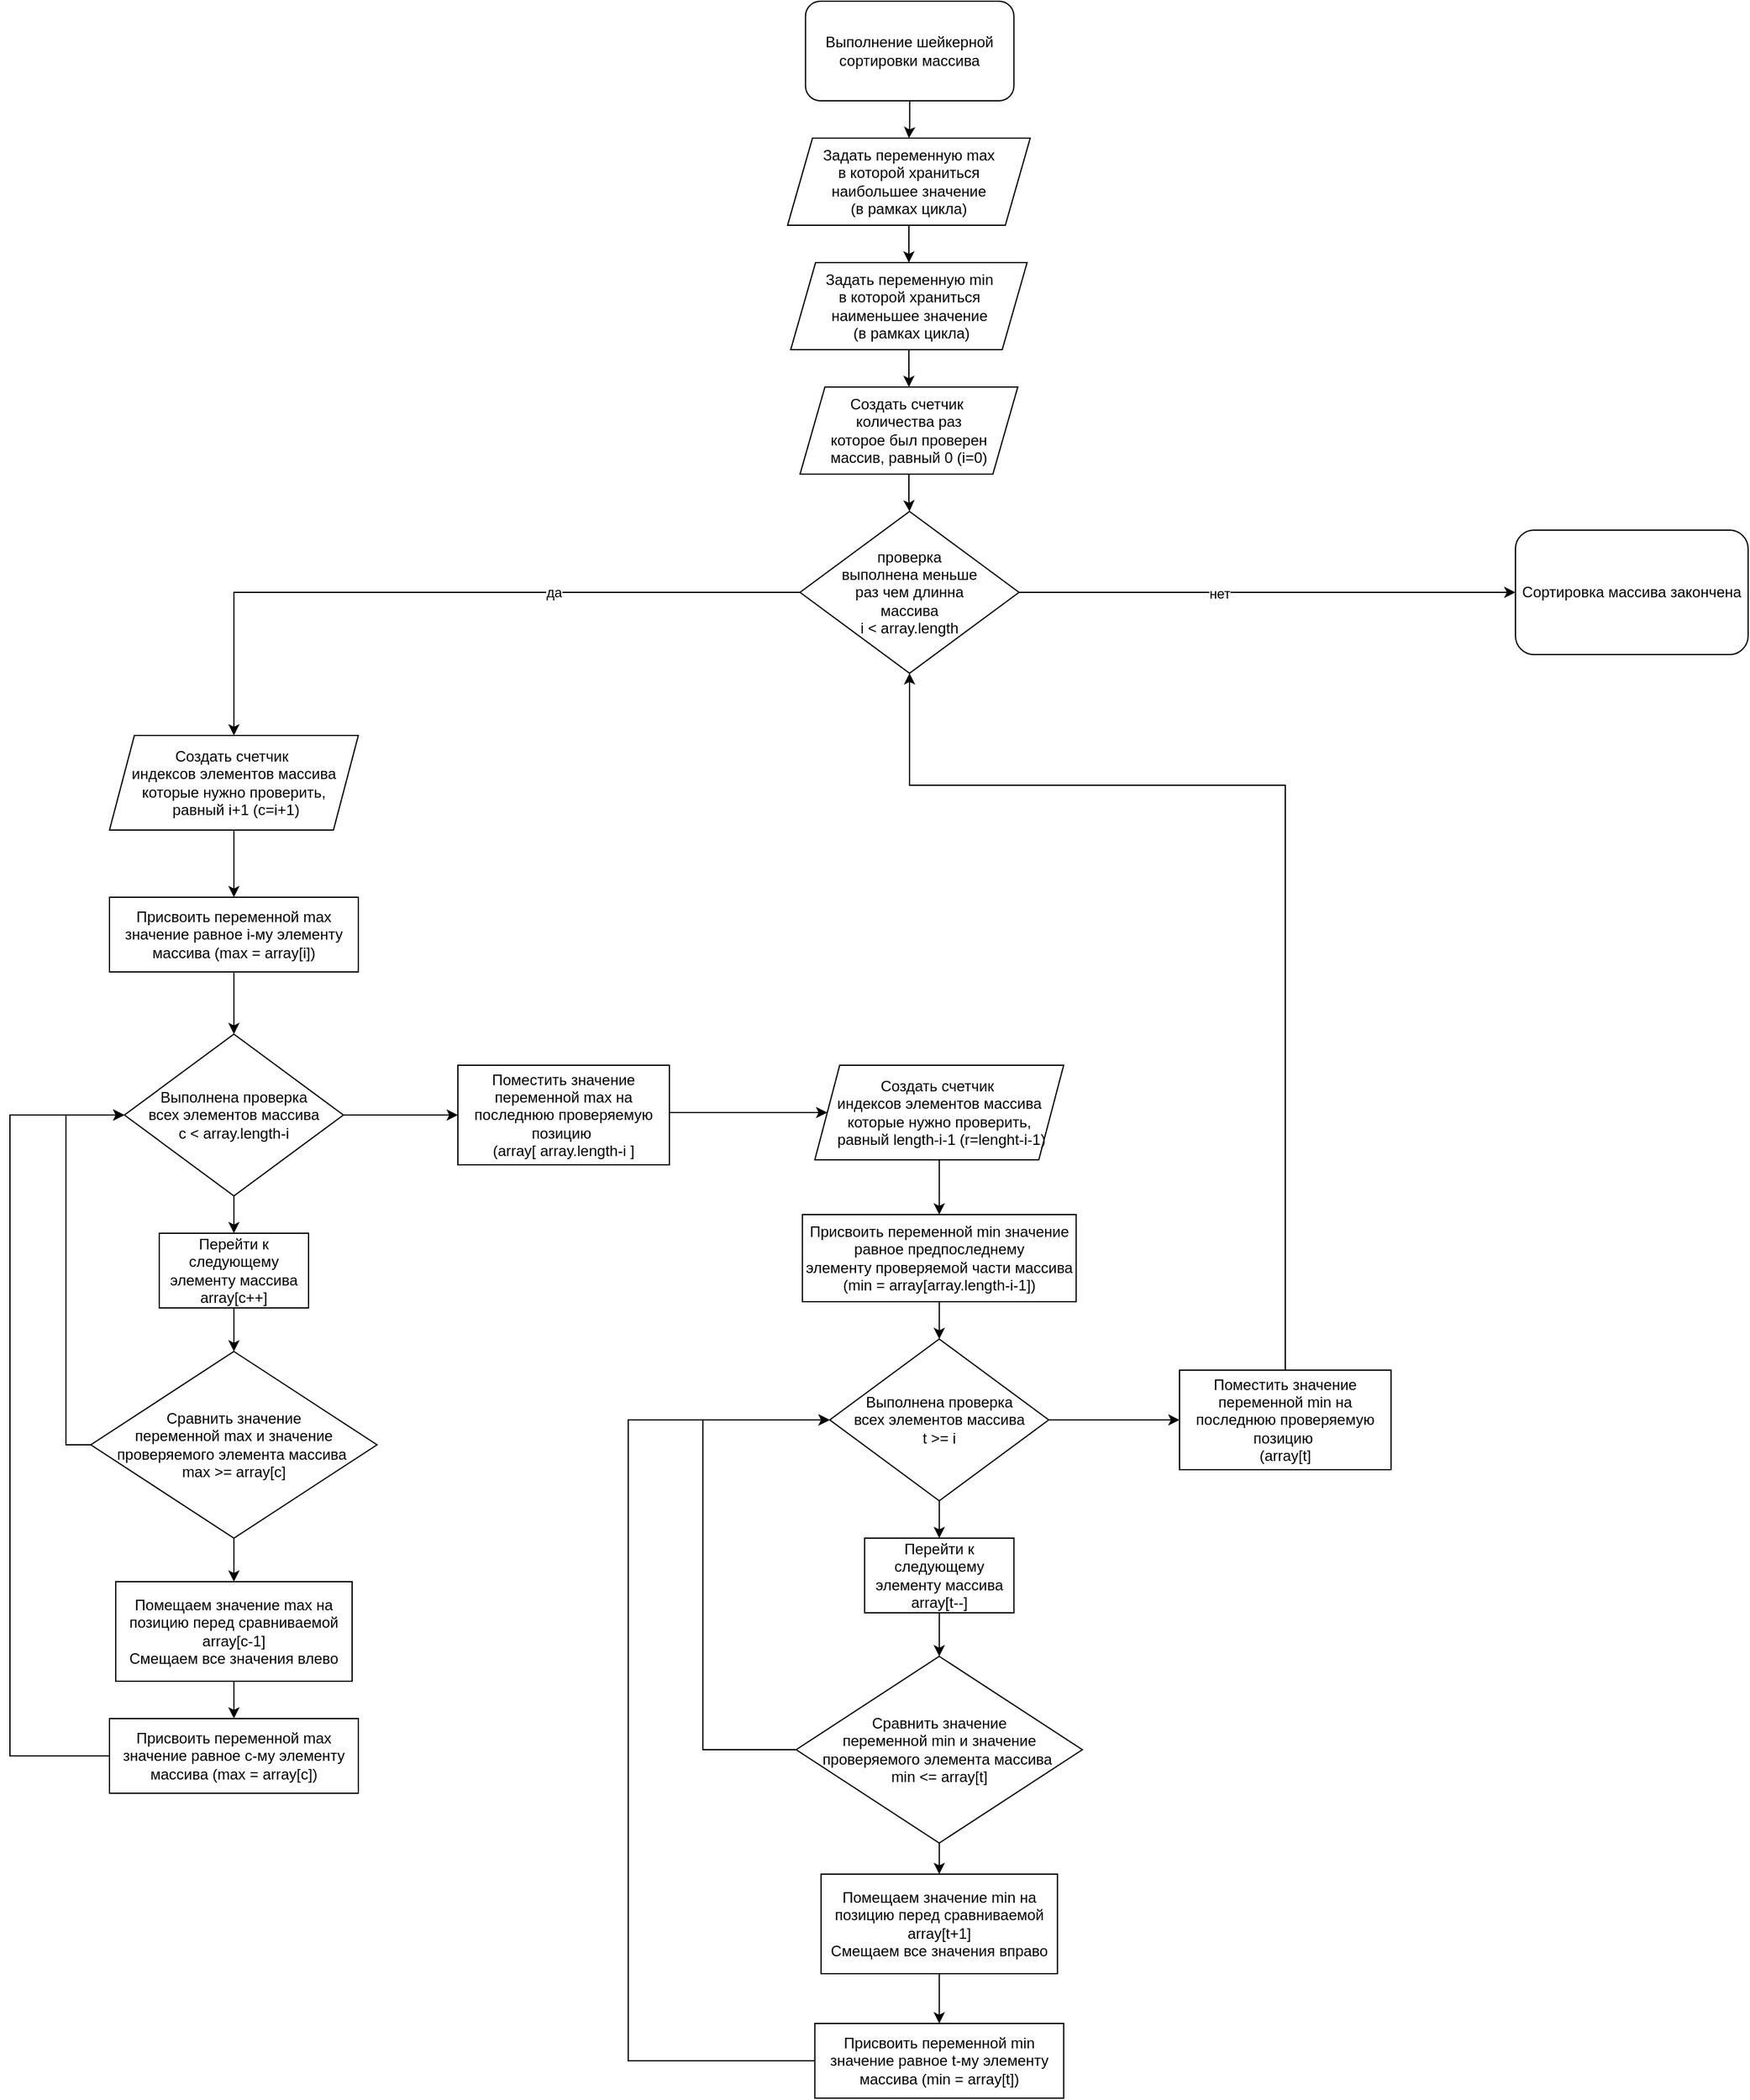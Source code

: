 <mxfile version="21.2.1" type="device">
  <diagram name="Страница 1" id="agckuzptGgNDzWJZTM2m">
    <mxGraphModel dx="2261" dy="788" grid="1" gridSize="10" guides="1" tooltips="1" connect="1" arrows="1" fold="1" page="1" pageScale="1" pageWidth="827" pageHeight="1169" math="0" shadow="0">
      <root>
        <mxCell id="0" />
        <mxCell id="1" parent="0" />
        <mxCell id="od9hriKUXcRxosaeJMS2-41" value="" style="edgeStyle=orthogonalEdgeStyle;rounded=0;orthogonalLoop=1;jettySize=auto;html=1;" parent="1" source="od9hriKUXcRxosaeJMS2-1" target="od9hriKUXcRxosaeJMS2-2" edge="1">
          <mxGeometry relative="1" as="geometry" />
        </mxCell>
        <mxCell id="od9hriKUXcRxosaeJMS2-1" value="Выполнение шейкерной сортировки массива" style="rounded=1;whiteSpace=wrap;html=1;" parent="1" vertex="1">
          <mxGeometry x="319.39" y="20" width="167.5" height="80" as="geometry" />
        </mxCell>
        <mxCell id="od9hriKUXcRxosaeJMS2-42" value="" style="edgeStyle=orthogonalEdgeStyle;rounded=0;orthogonalLoop=1;jettySize=auto;html=1;" parent="1" source="od9hriKUXcRxosaeJMS2-2" target="od9hriKUXcRxosaeJMS2-6" edge="1">
          <mxGeometry relative="1" as="geometry" />
        </mxCell>
        <mxCell id="od9hriKUXcRxosaeJMS2-2" value="Задать переменную max &lt;br&gt;в которой храниться &lt;br&gt;наибольшее значение&lt;br&gt;(в рамках цикла)" style="shape=parallelogram;perimeter=parallelogramPerimeter;whiteSpace=wrap;html=1;fixedSize=1;" parent="1" vertex="1">
          <mxGeometry x="305" y="130" width="195" height="70" as="geometry" />
        </mxCell>
        <mxCell id="od9hriKUXcRxosaeJMS2-89" value="" style="edgeStyle=orthogonalEdgeStyle;rounded=0;orthogonalLoop=1;jettySize=auto;html=1;" parent="1" source="od9hriKUXcRxosaeJMS2-3" target="od9hriKUXcRxosaeJMS2-53" edge="1">
          <mxGeometry relative="1" as="geometry" />
        </mxCell>
        <mxCell id="od9hriKUXcRxosaeJMS2-3" value="Присвоить переменной max значение равное i-му элементу массива (max = array[i])" style="rounded=0;whiteSpace=wrap;html=1;" parent="1" vertex="1">
          <mxGeometry x="-240" y="740" width="200" height="60" as="geometry" />
        </mxCell>
        <mxCell id="od9hriKUXcRxosaeJMS2-44" value="" style="edgeStyle=orthogonalEdgeStyle;rounded=0;orthogonalLoop=1;jettySize=auto;html=1;" parent="1" source="od9hriKUXcRxosaeJMS2-6" target="od9hriKUXcRxosaeJMS2-43" edge="1">
          <mxGeometry relative="1" as="geometry" />
        </mxCell>
        <mxCell id="od9hriKUXcRxosaeJMS2-6" value="Задать переменную min&lt;br style=&quot;border-color: var(--border-color);&quot;&gt;в которой храниться&lt;br style=&quot;border-color: var(--border-color);&quot;&gt;наименьшее значение&lt;br&gt;&amp;nbsp;(в рамках цикла)" style="shape=parallelogram;perimeter=parallelogramPerimeter;whiteSpace=wrap;html=1;fixedSize=1;" parent="1" vertex="1">
          <mxGeometry x="307.5" y="230" width="190" height="70" as="geometry" />
        </mxCell>
        <mxCell id="od9hriKUXcRxosaeJMS2-46" value="" style="edgeStyle=orthogonalEdgeStyle;rounded=0;orthogonalLoop=1;jettySize=auto;html=1;" parent="1" source="od9hriKUXcRxosaeJMS2-43" target="od9hriKUXcRxosaeJMS2-45" edge="1">
          <mxGeometry relative="1" as="geometry" />
        </mxCell>
        <mxCell id="od9hriKUXcRxosaeJMS2-43" value="Создать счетчик&amp;nbsp;&lt;br&gt;количества раз &lt;br&gt;которое был проверен &lt;br&gt;массив, равный 0 (i=0)" style="shape=parallelogram;perimeter=parallelogramPerimeter;whiteSpace=wrap;html=1;fixedSize=1;" parent="1" vertex="1">
          <mxGeometry x="315" y="330" width="175" height="70" as="geometry" />
        </mxCell>
        <mxCell id="od9hriKUXcRxosaeJMS2-48" value="" style="edgeStyle=orthogonalEdgeStyle;rounded=0;orthogonalLoop=1;jettySize=auto;html=1;" parent="1" source="od9hriKUXcRxosaeJMS2-45" target="od9hriKUXcRxosaeJMS2-47" edge="1">
          <mxGeometry relative="1" as="geometry" />
        </mxCell>
        <mxCell id="od9hriKUXcRxosaeJMS2-49" value="нет" style="edgeLabel;html=1;align=center;verticalAlign=middle;resizable=0;points=[];" parent="od9hriKUXcRxosaeJMS2-48" vertex="1" connectable="0">
          <mxGeometry x="-0.194" y="-1" relative="1" as="geometry">
            <mxPoint as="offset" />
          </mxGeometry>
        </mxCell>
        <mxCell id="od9hriKUXcRxosaeJMS2-50" value="" style="edgeStyle=orthogonalEdgeStyle;rounded=0;orthogonalLoop=1;jettySize=auto;html=1;entryX=0.5;entryY=0;entryDx=0;entryDy=0;" parent="1" source="od9hriKUXcRxosaeJMS2-45" target="od9hriKUXcRxosaeJMS2-52" edge="1">
          <mxGeometry relative="1" as="geometry" />
        </mxCell>
        <mxCell id="od9hriKUXcRxosaeJMS2-87" value="да" style="edgeLabel;html=1;align=center;verticalAlign=middle;resizable=0;points=[];" parent="od9hriKUXcRxosaeJMS2-50" vertex="1" connectable="0">
          <mxGeometry x="-0.305" relative="1" as="geometry">
            <mxPoint as="offset" />
          </mxGeometry>
        </mxCell>
        <mxCell id="od9hriKUXcRxosaeJMS2-45" value="проверка &lt;br&gt;выполнена меньше &lt;br&gt;раз чем длинна &lt;br&gt;массива&lt;br&gt;i &amp;lt; array.length" style="rhombus;whiteSpace=wrap;html=1;" parent="1" vertex="1">
          <mxGeometry x="315" y="430" width="176" height="130" as="geometry" />
        </mxCell>
        <mxCell id="od9hriKUXcRxosaeJMS2-47" value="Сортировка массива закончена" style="rounded=1;whiteSpace=wrap;html=1;" parent="1" vertex="1">
          <mxGeometry x="890" y="445" width="187" height="100" as="geometry" />
        </mxCell>
        <mxCell id="od9hriKUXcRxosaeJMS2-88" value="" style="edgeStyle=orthogonalEdgeStyle;rounded=0;orthogonalLoop=1;jettySize=auto;html=1;" parent="1" source="od9hriKUXcRxosaeJMS2-52" target="od9hriKUXcRxosaeJMS2-3" edge="1">
          <mxGeometry relative="1" as="geometry" />
        </mxCell>
        <mxCell id="od9hriKUXcRxosaeJMS2-52" value="Создать счетчик&amp;nbsp;&lt;br style=&quot;border-color: var(--border-color);&quot;&gt;индексов элементов массива которые нужно проверить,&lt;br&gt;&amp;nbsp;равный i+1 (с=i+1)" style="shape=parallelogram;perimeter=parallelogramPerimeter;whiteSpace=wrap;html=1;fixedSize=1;" parent="1" vertex="1">
          <mxGeometry x="-240" y="610" width="200" height="76" as="geometry" />
        </mxCell>
        <mxCell id="od9hriKUXcRxosaeJMS2-59" value="" style="edgeStyle=orthogonalEdgeStyle;rounded=0;orthogonalLoop=1;jettySize=auto;html=1;" parent="1" source="od9hriKUXcRxosaeJMS2-53" target="od9hriKUXcRxosaeJMS2-58" edge="1">
          <mxGeometry relative="1" as="geometry" />
        </mxCell>
        <mxCell id="od9hriKUXcRxosaeJMS2-68" value="" style="edgeStyle=orthogonalEdgeStyle;rounded=0;orthogonalLoop=1;jettySize=auto;html=1;entryX=0;entryY=0.5;entryDx=0;entryDy=0;" parent="1" source="od9hriKUXcRxosaeJMS2-53" target="od9hriKUXcRxosaeJMS2-67" edge="1">
          <mxGeometry relative="1" as="geometry">
            <mxPoint x="40" y="915" as="targetPoint" />
          </mxGeometry>
        </mxCell>
        <mxCell id="od9hriKUXcRxosaeJMS2-53" value="Выполнена проверка &lt;br&gt;всех&amp;nbsp;элементов массива&lt;br&gt;с &amp;lt; array.length-i" style="rhombus;whiteSpace=wrap;html=1;" parent="1" vertex="1">
          <mxGeometry x="-228" y="850" width="176" height="130" as="geometry" />
        </mxCell>
        <mxCell id="od9hriKUXcRxosaeJMS2-61" style="edgeStyle=orthogonalEdgeStyle;rounded=0;orthogonalLoop=1;jettySize=auto;html=1;exitX=0;exitY=0.5;exitDx=0;exitDy=0;entryX=0;entryY=0.5;entryDx=0;entryDy=0;" parent="1" source="od9hriKUXcRxosaeJMS2-55" target="od9hriKUXcRxosaeJMS2-53" edge="1">
          <mxGeometry relative="1" as="geometry" />
        </mxCell>
        <mxCell id="od9hriKUXcRxosaeJMS2-63" value="" style="edgeStyle=orthogonalEdgeStyle;rounded=0;orthogonalLoop=1;jettySize=auto;html=1;" parent="1" source="od9hriKUXcRxosaeJMS2-55" target="od9hriKUXcRxosaeJMS2-62" edge="1">
          <mxGeometry relative="1" as="geometry" />
        </mxCell>
        <mxCell id="od9hriKUXcRxosaeJMS2-55" value="Сравнить значение &lt;br&gt;переменной max и значение проверяемого элемента массива&amp;nbsp;&lt;br&gt;max &amp;gt;= array[c]" style="rhombus;whiteSpace=wrap;html=1;" parent="1" vertex="1">
          <mxGeometry x="-255" y="1105" width="230" height="150" as="geometry" />
        </mxCell>
        <mxCell id="od9hriKUXcRxosaeJMS2-60" value="" style="edgeStyle=orthogonalEdgeStyle;rounded=0;orthogonalLoop=1;jettySize=auto;html=1;" parent="1" source="od9hriKUXcRxosaeJMS2-58" target="od9hriKUXcRxosaeJMS2-55" edge="1">
          <mxGeometry relative="1" as="geometry" />
        </mxCell>
        <mxCell id="od9hriKUXcRxosaeJMS2-58" value="Перейти к следующему элементу массива&lt;br&gt;array[c++]" style="rounded=0;whiteSpace=wrap;html=1;" parent="1" vertex="1">
          <mxGeometry x="-200" y="1010" width="120" height="60" as="geometry" />
        </mxCell>
        <mxCell id="od9hriKUXcRxosaeJMS2-65" value="" style="edgeStyle=orthogonalEdgeStyle;rounded=0;orthogonalLoop=1;jettySize=auto;html=1;" parent="1" source="od9hriKUXcRxosaeJMS2-62" target="od9hriKUXcRxosaeJMS2-64" edge="1">
          <mxGeometry relative="1" as="geometry" />
        </mxCell>
        <mxCell id="od9hriKUXcRxosaeJMS2-62" value="Помещаем значение max на позицию перед сравниваемой &lt;br&gt;array[c-1]&lt;br&gt;Смещаем все значения влево" style="rounded=0;whiteSpace=wrap;html=1;" parent="1" vertex="1">
          <mxGeometry x="-235" y="1290" width="190" height="80" as="geometry" />
        </mxCell>
        <mxCell id="od9hriKUXcRxosaeJMS2-66" style="edgeStyle=orthogonalEdgeStyle;rounded=0;orthogonalLoop=1;jettySize=auto;html=1;exitX=0;exitY=0.5;exitDx=0;exitDy=0;entryX=0;entryY=0.5;entryDx=0;entryDy=0;" parent="1" source="od9hriKUXcRxosaeJMS2-64" target="od9hriKUXcRxosaeJMS2-53" edge="1">
          <mxGeometry relative="1" as="geometry">
            <Array as="points">
              <mxPoint x="-320" y="1430" />
              <mxPoint x="-320" y="915" />
            </Array>
          </mxGeometry>
        </mxCell>
        <mxCell id="od9hriKUXcRxosaeJMS2-64" value="Присвоить переменной max значение равное с-му элементу массива (max = array[с])" style="rounded=0;whiteSpace=wrap;html=1;" parent="1" vertex="1">
          <mxGeometry x="-240" y="1400" width="200" height="60" as="geometry" />
        </mxCell>
        <mxCell id="od9hriKUXcRxosaeJMS2-92" style="edgeStyle=orthogonalEdgeStyle;rounded=0;orthogonalLoop=1;jettySize=auto;html=1;exitX=1;exitY=0.5;exitDx=0;exitDy=0;entryX=0;entryY=0.5;entryDx=0;entryDy=0;" parent="1" source="od9hriKUXcRxosaeJMS2-67" target="od9hriKUXcRxosaeJMS2-70" edge="1">
          <mxGeometry relative="1" as="geometry">
            <mxPoint x="203.89" y="1040" as="sourcePoint" />
            <Array as="points">
              <mxPoint x="210" y="913" />
            </Array>
          </mxGeometry>
        </mxCell>
        <mxCell id="od9hriKUXcRxosaeJMS2-67" value="Поместить значение переменной max на последнюю проверяемую позицию&amp;nbsp;&lt;br&gt;(array[ array.length-i ]" style="rounded=0;whiteSpace=wrap;html=1;" parent="1" vertex="1">
          <mxGeometry x="40" y="875" width="170" height="80" as="geometry" />
        </mxCell>
        <mxCell id="od9hriKUXcRxosaeJMS2-90" value="" style="edgeStyle=orthogonalEdgeStyle;rounded=0;orthogonalLoop=1;jettySize=auto;html=1;" parent="1" source="od9hriKUXcRxosaeJMS2-70" target="od9hriKUXcRxosaeJMS2-84" edge="1">
          <mxGeometry relative="1" as="geometry" />
        </mxCell>
        <mxCell id="od9hriKUXcRxosaeJMS2-70" value="Создать счетчик&amp;nbsp;&lt;br style=&quot;border-color: var(--border-color);&quot;&gt;индексов элементов массива которые нужно проверить,&lt;br&gt;&amp;nbsp;равный length-i-1 (r=lenght-i-1)" style="shape=parallelogram;perimeter=parallelogramPerimeter;whiteSpace=wrap;html=1;fixedSize=1;" parent="1" vertex="1">
          <mxGeometry x="326.89" y="875" width="200" height="76" as="geometry" />
        </mxCell>
        <mxCell id="od9hriKUXcRxosaeJMS2-71" value="" style="edgeStyle=orthogonalEdgeStyle;rounded=0;orthogonalLoop=1;jettySize=auto;html=1;" parent="1" source="od9hriKUXcRxosaeJMS2-73" target="od9hriKUXcRxosaeJMS2-78" edge="1">
          <mxGeometry relative="1" as="geometry" />
        </mxCell>
        <mxCell id="od9hriKUXcRxosaeJMS2-72" value="" style="edgeStyle=orthogonalEdgeStyle;rounded=0;orthogonalLoop=1;jettySize=auto;html=1;" parent="1" source="od9hriKUXcRxosaeJMS2-73" target="od9hriKUXcRxosaeJMS2-83" edge="1">
          <mxGeometry relative="1" as="geometry" />
        </mxCell>
        <mxCell id="od9hriKUXcRxosaeJMS2-73" value="Выполнена проверка &lt;br&gt;всех&amp;nbsp;элементов массива&lt;br&gt;t &amp;gt;= i" style="rhombus;whiteSpace=wrap;html=1;" parent="1" vertex="1">
          <mxGeometry x="338.89" y="1095" width="176" height="130" as="geometry" />
        </mxCell>
        <mxCell id="od9hriKUXcRxosaeJMS2-74" style="edgeStyle=orthogonalEdgeStyle;rounded=0;orthogonalLoop=1;jettySize=auto;html=1;exitX=0;exitY=0.5;exitDx=0;exitDy=0;entryX=0;entryY=0.5;entryDx=0;entryDy=0;" parent="1" source="od9hriKUXcRxosaeJMS2-76" target="od9hriKUXcRxosaeJMS2-73" edge="1">
          <mxGeometry relative="1" as="geometry">
            <mxPoint x="516.89" y="1160" as="targetPoint" />
            <Array as="points">
              <mxPoint x="236.89" y="1425" />
              <mxPoint x="236.89" y="1160" />
            </Array>
          </mxGeometry>
        </mxCell>
        <mxCell id="od9hriKUXcRxosaeJMS2-75" value="" style="edgeStyle=orthogonalEdgeStyle;rounded=0;orthogonalLoop=1;jettySize=auto;html=1;" parent="1" source="od9hriKUXcRxosaeJMS2-76" target="od9hriKUXcRxosaeJMS2-80" edge="1">
          <mxGeometry relative="1" as="geometry" />
        </mxCell>
        <mxCell id="od9hriKUXcRxosaeJMS2-76" value="Сравнить значение &lt;br&gt;переменной min и значение проверяемого элемента массива&amp;nbsp;&lt;br&gt;min &amp;lt;= array[t]" style="rhombus;whiteSpace=wrap;html=1;" parent="1" vertex="1">
          <mxGeometry x="311.89" y="1350" width="230" height="150" as="geometry" />
        </mxCell>
        <mxCell id="od9hriKUXcRxosaeJMS2-77" value="" style="edgeStyle=orthogonalEdgeStyle;rounded=0;orthogonalLoop=1;jettySize=auto;html=1;" parent="1" source="od9hriKUXcRxosaeJMS2-78" target="od9hriKUXcRxosaeJMS2-76" edge="1">
          <mxGeometry relative="1" as="geometry" />
        </mxCell>
        <mxCell id="od9hriKUXcRxosaeJMS2-78" value="Перейти к следующему элементу массива&lt;br&gt;array[t--]" style="rounded=0;whiteSpace=wrap;html=1;" parent="1" vertex="1">
          <mxGeometry x="366.89" y="1255" width="120" height="60" as="geometry" />
        </mxCell>
        <mxCell id="od9hriKUXcRxosaeJMS2-79" value="" style="edgeStyle=orthogonalEdgeStyle;rounded=0;orthogonalLoop=1;jettySize=auto;html=1;" parent="1" source="od9hriKUXcRxosaeJMS2-80" target="od9hriKUXcRxosaeJMS2-82" edge="1">
          <mxGeometry relative="1" as="geometry" />
        </mxCell>
        <mxCell id="od9hriKUXcRxosaeJMS2-80" value="Помещаем значение min на позицию перед сравниваемой &lt;br&gt;array[t+1]&lt;br&gt;Смещаем все значения вправо" style="rounded=0;whiteSpace=wrap;html=1;" parent="1" vertex="1">
          <mxGeometry x="331.89" y="1525" width="190" height="80" as="geometry" />
        </mxCell>
        <mxCell id="od9hriKUXcRxosaeJMS2-81" style="edgeStyle=orthogonalEdgeStyle;rounded=0;orthogonalLoop=1;jettySize=auto;html=1;exitX=0;exitY=0.5;exitDx=0;exitDy=0;entryX=0;entryY=0.5;entryDx=0;entryDy=0;" parent="1" source="od9hriKUXcRxosaeJMS2-82" target="od9hriKUXcRxosaeJMS2-73" edge="1">
          <mxGeometry relative="1" as="geometry">
            <Array as="points">
              <mxPoint x="176.89" y="1675" />
              <mxPoint x="176.89" y="1160" />
            </Array>
            <mxPoint x="616.89" y="1160" as="targetPoint" />
          </mxGeometry>
        </mxCell>
        <mxCell id="od9hriKUXcRxosaeJMS2-82" value="Присвоить переменной min значение равное t-му элементу массива (min = array[t])" style="rounded=0;whiteSpace=wrap;html=1;" parent="1" vertex="1">
          <mxGeometry x="326.89" y="1645" width="200" height="60" as="geometry" />
        </mxCell>
        <mxCell id="od9hriKUXcRxosaeJMS2-86" style="edgeStyle=orthogonalEdgeStyle;rounded=0;orthogonalLoop=1;jettySize=auto;html=1;exitX=0.5;exitY=0;exitDx=0;exitDy=0;entryX=0.5;entryY=1;entryDx=0;entryDy=0;" parent="1" source="od9hriKUXcRxosaeJMS2-83" target="od9hriKUXcRxosaeJMS2-45" edge="1">
          <mxGeometry relative="1" as="geometry">
            <Array as="points">
              <mxPoint x="705" y="650" />
              <mxPoint x="403" y="650" />
            </Array>
          </mxGeometry>
        </mxCell>
        <mxCell id="od9hriKUXcRxosaeJMS2-83" value="Поместить значение переменной min на последнюю проверяемую позицию&amp;nbsp;&lt;br&gt;(array[t]" style="rounded=0;whiteSpace=wrap;html=1;" parent="1" vertex="1">
          <mxGeometry x="620" y="1120" width="170" height="80" as="geometry" />
        </mxCell>
        <mxCell id="od9hriKUXcRxosaeJMS2-91" value="" style="edgeStyle=orthogonalEdgeStyle;rounded=0;orthogonalLoop=1;jettySize=auto;html=1;" parent="1" source="od9hriKUXcRxosaeJMS2-84" target="od9hriKUXcRxosaeJMS2-73" edge="1">
          <mxGeometry relative="1" as="geometry" />
        </mxCell>
        <mxCell id="od9hriKUXcRxosaeJMS2-84" value="Присвоить переменной min значение равное предпоследнему элементу&amp;nbsp;проверяемой части массива (min = array[array.length-i-1])" style="rounded=0;whiteSpace=wrap;html=1;" parent="1" vertex="1">
          <mxGeometry x="316.89" y="995" width="220" height="70" as="geometry" />
        </mxCell>
      </root>
    </mxGraphModel>
  </diagram>
</mxfile>
